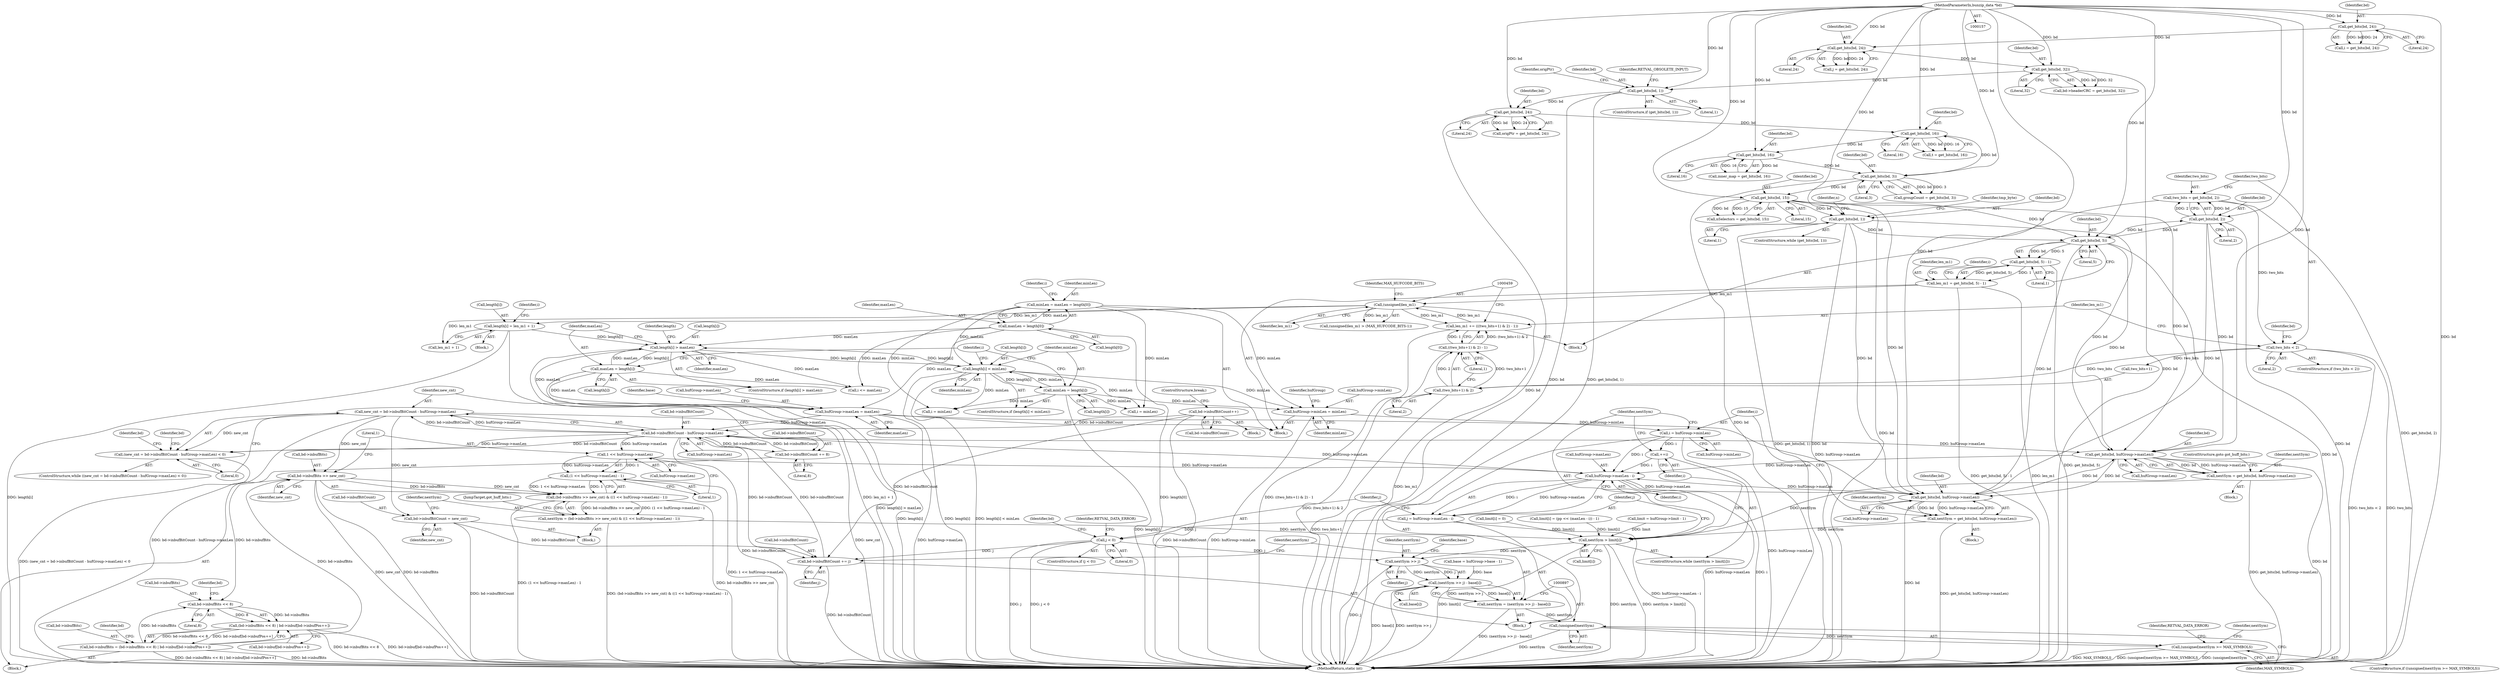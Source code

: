 digraph "0_busybox_0402cb32df015d9372578e3db27db47b33d5c7b0@integer" {
"1000773" [label="(Call,new_cnt = bd->inbufBitCount - hufGroup->maxLen)"];
"1000775" [label="(Call,bd->inbufBitCount - hufGroup->maxLen)"];
"1000880" [label="(Call,bd->inbufBitCount += j)"];
"1000875" [label="(Call,j < 0)"];
"1000867" [label="(Call,j = hufGroup->maxLen - i)"];
"1000869" [label="(Call,hufGroup->maxLen - i)"];
"1000849" [label="(Call,get_bits(bd, hufGroup->maxLen))"];
"1000375" [label="(Call,get_bits(bd, 1))"];
"1000351" [label="(Call,get_bits(bd, 15))"];
"1000322" [label="(Call,get_bits(bd, 3))"];
"1000283" [label="(Call,get_bits(bd, 16))"];
"1000268" [label="(Call,get_bits(bd, 16))"];
"1000249" [label="(Call,get_bits(bd, 24))"];
"1000242" [label="(Call,get_bits(bd, 1))"];
"1000218" [label="(Call,get_bits(bd, 32))"];
"1000211" [label="(Call,get_bits(bd, 24))"];
"1000206" [label="(Call,get_bits(bd, 24))"];
"1000158" [label="(MethodParameterIn,bunzip_data *bd)"];
"1000795" [label="(Call,get_bits(bd, hufGroup->maxLen))"];
"1000439" [label="(Call,get_bits(bd, 5))"];
"1000468" [label="(Call,get_bits(bd, 2))"];
"1000549" [label="(Call,hufGroup->maxLen = maxLen)"];
"1000515" [label="(Call,length[i] > maxLen)"];
"1000527" [label="(Call,length[i] < minLen)"];
"1000532" [label="(Call,minLen = length[i])"];
"1000497" [label="(Call,minLen = maxLen = length[0])"];
"1000499" [label="(Call,maxLen = length[0])"];
"1000490" [label="(Call,length[i] = len_m1 + 1)"];
"1000458" [label="(Call,(unsigned)len_m1)"];
"1000436" [label="(Call,len_m1 = get_bits(bd, 5) - 1)"];
"1000438" [label="(Call,get_bits(bd, 5) - 1)"];
"1000481" [label="(Call,len_m1 += (((two_bits+1) & 2) - 1))"];
"1000483" [label="(Call,((two_bits+1) & 2) - 1)"];
"1000484" [label="(Call,(two_bits+1) & 2)"];
"1000472" [label="(Call,two_bits < 2)"];
"1000466" [label="(Call,two_bits = get_bits(bd, 2))"];
"1000520" [label="(Call,maxLen = length[i])"];
"1000838" [label="(Call,1 << hufGroup->maxLen)"];
"1000865" [label="(Call,++i)"];
"1000854" [label="(Call,i = hufGroup->minLen)"];
"1000544" [label="(Call,hufGroup->minLen = minLen)"];
"1000476" [label="(Call,bd->inbufBitCount++)"];
"1000824" [label="(Call,bd->inbufBitCount = new_cnt)"];
"1000773" [label="(Call,new_cnt = bd->inbufBitCount - hufGroup->maxLen)"];
"1000819" [label="(Call,bd->inbufBitCount += 8)"];
"1000772" [label="(Call,(new_cnt = bd->inbufBitCount - hufGroup->maxLen) < 0)"];
"1000832" [label="(Call,bd->inbufBits >> new_cnt)"];
"1000806" [label="(Call,bd->inbufBits << 8)"];
"1000805" [label="(Call,(bd->inbufBits << 8) | bd->inbuf[bd->inbufPos++])"];
"1000801" [label="(Call,bd->inbufBits = (bd->inbufBits << 8) | bd->inbuf[bd->inbufPos++])"];
"1000831" [label="(Call,(bd->inbufBits >> new_cnt) & ((1 << hufGroup->maxLen) - 1))"];
"1000829" [label="(Call,nextSym = (bd->inbufBits >> new_cnt) & ((1 << hufGroup->maxLen) - 1))"];
"1000860" [label="(Call,nextSym > limit[i])"];
"1000888" [label="(Call,nextSym >> j)"];
"1000887" [label="(Call,(nextSym >> j) - base[i])"];
"1000885" [label="(Call,nextSym = (nextSym >> j) - base[i])"];
"1000896" [label="(Call,(unsigned)nextSym)"];
"1000895" [label="(Call,(unsigned)nextSym >= MAX_SYMBOLS)"];
"1000793" [label="(Call,nextSym = get_bits(bd, hufGroup->maxLen))"];
"1000847" [label="(Call,nextSym = get_bits(bd, hufGroup->maxLen))"];
"1000837" [label="(Call,(1 << hufGroup->maxLen) - 1)"];
"1000457" [label="(Call,(unsigned)len_m1 > (MAX_HUFCODE_BITS-1))"];
"1000351" [label="(Call,get_bits(bd, 15))"];
"1000440" [label="(Identifier,bd)"];
"1000429" [label="(Block,)"];
"1000499" [label="(Call,maxLen = length[0])"];
"1000794" [label="(Identifier,nextSym)"];
"1000873" [label="(Identifier,i)"];
"1000884" [label="(Identifier,j)"];
"1000320" [label="(Call,groupCount = get_bits(bd, 3))"];
"1000218" [label="(Call,get_bits(bd, 32))"];
"1000779" [label="(Call,hufGroup->maxLen)"];
"1000813" [label="(Identifier,bd)"];
"1000819" [label="(Call,bd->inbufBitCount += 8)"];
"1000521" [label="(Identifier,maxLen)"];
"1000793" [label="(Call,nextSym = get_bits(bd, hufGroup->maxLen))"];
"1000497" [label="(Call,minLen = maxLen = length[0])"];
"1001177" [label="(MethodReturn,static int)"];
"1000782" [label="(Literal,0)"];
"1000377" [label="(Literal,1)"];
"1000284" [label="(Identifier,bd)"];
"1000836" [label="(Identifier,new_cnt)"];
"1000219" [label="(Identifier,bd)"];
"1000877" [label="(Literal,0)"];
"1000374" [label="(ControlStructure,while (get_bits(bd, 1)))"];
"1000281" [label="(Call,inner_map = get_bits(bd, 16))"];
"1000204" [label="(Call,i = get_bits(bd, 24))"];
"1000555" [label="(Identifier,base)"];
"1000478" [label="(Identifier,bd)"];
"1000248" [label="(Identifier,origPtr)"];
"1000572" [label="(Call,i = minLen)"];
"1000807" [label="(Call,bd->inbufBits)"];
"1000831" [label="(Call,(bd->inbufBits >> new_cnt) & ((1 << hufGroup->maxLen) - 1))"];
"1000861" [label="(Identifier,nextSym)"];
"1000207" [label="(Identifier,bd)"];
"1000801" [label="(Call,bd->inbufBits = (bd->inbufBits << 8) | bd->inbuf[bd->inbufPos++])"];
"1000498" [label="(Identifier,minLen)"];
"1000482" [label="(Identifier,len_m1)"];
"1000375" [label="(Call,get_bits(bd, 1))"];
"1000481" [label="(Call,len_m1 += (((two_bits+1) & 2) - 1))"];
"1000859" [label="(ControlStructure,while (nextSym > limit[i]))"];
"1000251" [label="(Literal,24)"];
"1000811" [label="(Call,bd->inbuf[bd->inbufPos++])"];
"1000800" [label="(ControlStructure,goto got_huff_bits;)"];
"1000532" [label="(Call,minLen = length[i])"];
"1000488" [label="(Literal,2)"];
"1000529" [label="(Identifier,length)"];
"1000865" [label="(Call,++i)"];
"1000458" [label="(Call,(unsigned)len_m1)"];
"1000843" [label="(Literal,1)"];
"1000467" [label="(Identifier,two_bits)"];
"1000860" [label="(Call,nextSym > limit[i])"];
"1000856" [label="(Call,hufGroup->minLen)"];
"1000550" [label="(Call,hufGroup->maxLen)"];
"1000773" [label="(Call,new_cnt = bd->inbufBitCount - hufGroup->maxLen)"];
"1000512" [label="(Identifier,i)"];
"1000501" [label="(Call,length[0])"];
"1000548" [label="(Identifier,minLen)"];
"1000451" [label="(Identifier,i)"];
"1000783" [label="(Block,)"];
"1000810" [label="(Literal,8)"];
"1000832" [label="(Call,bd->inbufBits >> new_cnt)"];
"1000441" [label="(Literal,5)"];
"1000466" [label="(Call,two_bits = get_bits(bd, 2))"];
"1000526" [label="(ControlStructure,if (length[i] < minLen))"];
"1000527" [label="(Call,length[i] < minLen)"];
"1000888" [label="(Call,nextSym >> j)"];
"1000211" [label="(Call,get_bits(bd, 24))"];
"1000491" [label="(Call,length[i])"];
"1000551" [label="(Identifier,hufGroup)"];
"1000775" [label="(Call,bd->inbufBitCount - hufGroup->maxLen)"];
"1000477" [label="(Call,bd->inbufBitCount)"];
"1000323" [label="(Identifier,bd)"];
"1000476" [label="(Call,bd->inbufBitCount++)"];
"1000353" [label="(Literal,15)"];
"1000903" [label="(Identifier,nextSym)"];
"1000838" [label="(Call,1 << hufGroup->maxLen)"];
"1000437" [label="(Identifier,len_m1)"];
"1000823" [label="(Literal,8)"];
"1000806" [label="(Call,bd->inbufBits << 8)"];
"1000285" [label="(Literal,16)"];
"1000635" [label="(Call,i = minLen)"];
"1000776" [label="(Call,bd->inbufBitCount)"];
"1000854" [label="(Call,i = hufGroup->minLen)"];
"1000250" [label="(Identifier,bd)"];
"1000494" [label="(Call,len_m1 + 1)"];
"1000462" [label="(Identifier,MAX_HUFCODE_BITS)"];
"1000889" [label="(Identifier,nextSym)"];
"1000802" [label="(Call,bd->inbufBits)"];
"1000352" [label="(Identifier,bd)"];
"1000894" [label="(ControlStructure,if ((unsigned)nextSym >= MAX_SYMBOLS))"];
"1000881" [label="(Call,bd->inbufBitCount)"];
"1000880" [label="(Call,bd->inbufBitCount += j)"];
"1000729" [label="(Block,)"];
"1000826" [label="(Identifier,bd)"];
"1000896" [label="(Call,(unsigned)nextSym)"];
"1000821" [label="(Identifier,bd)"];
"1000376" [label="(Identifier,bd)"];
"1000474" [label="(Literal,2)"];
"1000774" [label="(Identifier,new_cnt)"];
"1000850" [label="(Identifier,bd)"];
"1000901" [label="(Identifier,RETVAL_DATA_ERROR)"];
"1000886" [label="(Identifier,nextSym)"];
"1000787" [label="(Identifier,bd)"];
"1000820" [label="(Call,bd->inbufBitCount)"];
"1000824" [label="(Call,bd->inbufBitCount = new_cnt)"];
"1000268" [label="(Call,get_bits(bd, 16))"];
"1000553" [label="(Identifier,maxLen)"];
"1000898" [label="(Identifier,nextSym)"];
"1000797" [label="(Call,hufGroup->maxLen)"];
"1000533" [label="(Identifier,minLen)"];
"1000870" [label="(Call,hufGroup->maxLen)"];
"1000249" [label="(Call,get_bits(bd, 24))"];
"1000837" [label="(Call,(1 << hufGroup->maxLen) - 1)"];
"1000515" [label="(Call,length[i] > maxLen)"];
"1000506" [label="(Identifier,i)"];
"1000485" [label="(Call,two_bits+1)"];
"1000847" [label="(Call,nextSym = get_bits(bd, hufGroup->maxLen))"];
"1000322" [label="(Call,get_bits(bd, 3))"];
"1000520" [label="(Call,maxLen = length[i])"];
"1000206" [label="(Call,get_bits(bd, 24))"];
"1000846" [label="(Block,)"];
"1000830" [label="(Identifier,nextSym)"];
"1000855" [label="(Identifier,i)"];
"1000241" [label="(ControlStructure,if (get_bits(bd, 1)))"];
"1000544" [label="(Call,hufGroup->minLen = minLen)"];
"1000471" [label="(ControlStructure,if (two_bits < 2))"];
"1000209" [label="(Call,j = get_bits(bd, 24))"];
"1000549" [label="(Call,hufGroup->maxLen = maxLen)"];
"1000575" [label="(Call,i <= maxLen)"];
"1000868" [label="(Identifier,j)"];
"1000454" [label="(Block,)"];
"1000825" [label="(Call,bd->inbufBitCount)"];
"1000805" [label="(Call,(bd->inbufBits << 8) | bd->inbuf[bd->inbufPos++])"];
"1000892" [label="(Identifier,base)"];
"1000244" [label="(Literal,1)"];
"1000243" [label="(Identifier,bd)"];
"1000849" [label="(Call,get_bits(bd, hufGroup->maxLen))"];
"1000875" [label="(Call,j < 0)"];
"1000439" [label="(Call,get_bits(bd, 5))"];
"1000470" [label="(Literal,2)"];
"1000436" [label="(Call,len_m1 = get_bits(bd, 5) - 1)"];
"1000752" [label="(Call,base = hufGroup->base - 1)"];
"1000381" [label="(Identifier,n)"];
"1000890" [label="(Identifier,j)"];
"1000876" [label="(Identifier,j)"];
"1000844" [label="(JumpTarget,got_huff_bits:)"];
"1000586" [label="(Call,limit[i] = 0)"];
"1000445" [label="(Identifier,i)"];
"1000869" [label="(Call,hufGroup->maxLen - i)"];
"1000848" [label="(Identifier,nextSym)"];
"1000158" [label="(MethodParameterIn,bunzip_data *bd)"];
"1000349" [label="(Call,nSelectors = get_bits(bd, 15))"];
"1000468" [label="(Call,get_bits(bd, 2))"];
"1000469" [label="(Identifier,bd)"];
"1000490" [label="(Call,length[i] = len_m1 + 1)"];
"1000833" [label="(Call,bd->inbufBits)"];
"1000214" [label="(Call,bd->headerCRC = get_bits(bd, 32))"];
"1000519" [label="(Identifier,maxLen)"];
"1000828" [label="(Identifier,new_cnt)"];
"1000531" [label="(Identifier,minLen)"];
"1000769" [label="(Block,)"];
"1000220" [label="(Literal,32)"];
"1000269" [label="(Identifier,bd)"];
"1000246" [label="(Identifier,RETVAL_OBSOLETE_INPUT)"];
"1000866" [label="(Identifier,i)"];
"1000438" [label="(Call,get_bits(bd, 5) - 1)"];
"1000528" [label="(Call,length[i])"];
"1000772" [label="(Call,(new_cnt = bd->inbufBitCount - hufGroup->maxLen) < 0)"];
"1000208" [label="(Literal,24)"];
"1000516" [label="(Call,length[i])"];
"1000489" [label="(Literal,1)"];
"1000867" [label="(Call,j = hufGroup->maxLen - i)"];
"1000651" [label="(Call,limit[i] = (pp << (maxLen - i)) - 1)"];
"1000475" [label="(Block,)"];
"1000874" [label="(ControlStructure,if (j < 0))"];
"1000483" [label="(Call,((two_bits+1) & 2) - 1)"];
"1000472" [label="(Call,two_bits < 2)"];
"1000522" [label="(Call,length[i])"];
"1000829" [label="(Call,nextSym = (bd->inbufBits >> new_cnt) & ((1 << hufGroup->maxLen) - 1))"];
"1000270" [label="(Literal,16)"];
"1000879" [label="(Identifier,RETVAL_DATA_ERROR)"];
"1000895" [label="(Call,(unsigned)nextSym >= MAX_SYMBOLS)"];
"1000514" [label="(ControlStructure,if (length[i] > maxLen))"];
"1000213" [label="(Literal,24)"];
"1000545" [label="(Call,hufGroup->minLen)"];
"1000891" [label="(Call,base[i])"];
"1000882" [label="(Identifier,bd)"];
"1000851" [label="(Call,hufGroup->maxLen)"];
"1000324" [label="(Literal,3)"];
"1000473" [label="(Identifier,two_bits)"];
"1000885" [label="(Call,nextSym = (nextSym >> j) - base[i])"];
"1000792" [label="(Block,)"];
"1000388" [label="(Identifier,tmp_byte)"];
"1000442" [label="(Literal,1)"];
"1000242" [label="(Call,get_bits(bd, 1))"];
"1000534" [label="(Call,length[i])"];
"1000839" [label="(Literal,1)"];
"1000212" [label="(Identifier,bd)"];
"1000840" [label="(Call,hufGroup->maxLen)"];
"1000460" [label="(Identifier,len_m1)"];
"1000887" [label="(Call,(nextSym >> j) - base[i])"];
"1000500" [label="(Identifier,maxLen)"];
"1000247" [label="(Call,origPtr = get_bits(bd, 24))"];
"1000480" [label="(ControlStructure,break;)"];
"1000283" [label="(Call,get_bits(bd, 16))"];
"1000266" [label="(Call,t = get_bits(bd, 16))"];
"1000795" [label="(Call,get_bits(bd, hufGroup->maxLen))"];
"1000759" [label="(Call,limit = hufGroup->limit - 1)"];
"1000899" [label="(Identifier,MAX_SYMBOLS)"];
"1000484" [label="(Call,(two_bits+1) & 2)"];
"1000771" [label="(ControlStructure,while ((new_cnt = bd->inbufBitCount - hufGroup->maxLen) < 0))"];
"1000796" [label="(Identifier,bd)"];
"1000862" [label="(Call,limit[i])"];
"1000452" [label="(Block,)"];
"1000773" -> "1000772"  [label="AST: "];
"1000773" -> "1000775"  [label="CFG: "];
"1000774" -> "1000773"  [label="AST: "];
"1000775" -> "1000773"  [label="AST: "];
"1000782" -> "1000773"  [label="CFG: "];
"1000773" -> "1001177"  [label="DDG: new_cnt"];
"1000773" -> "1001177"  [label="DDG: bd->inbufBitCount - hufGroup->maxLen"];
"1000773" -> "1000772"  [label="DDG: new_cnt"];
"1000775" -> "1000773"  [label="DDG: bd->inbufBitCount"];
"1000775" -> "1000773"  [label="DDG: hufGroup->maxLen"];
"1000773" -> "1000824"  [label="DDG: new_cnt"];
"1000773" -> "1000832"  [label="DDG: new_cnt"];
"1000775" -> "1000779"  [label="CFG: "];
"1000776" -> "1000775"  [label="AST: "];
"1000779" -> "1000775"  [label="AST: "];
"1000775" -> "1001177"  [label="DDG: bd->inbufBitCount"];
"1000775" -> "1000772"  [label="DDG: bd->inbufBitCount"];
"1000775" -> "1000772"  [label="DDG: hufGroup->maxLen"];
"1000880" -> "1000775"  [label="DDG: bd->inbufBitCount"];
"1000819" -> "1000775"  [label="DDG: bd->inbufBitCount"];
"1000476" -> "1000775"  [label="DDG: bd->inbufBitCount"];
"1000549" -> "1000775"  [label="DDG: hufGroup->maxLen"];
"1000869" -> "1000775"  [label="DDG: hufGroup->maxLen"];
"1000775" -> "1000795"  [label="DDG: hufGroup->maxLen"];
"1000775" -> "1000819"  [label="DDG: bd->inbufBitCount"];
"1000775" -> "1000838"  [label="DDG: hufGroup->maxLen"];
"1000775" -> "1000880"  [label="DDG: bd->inbufBitCount"];
"1000880" -> "1000729"  [label="AST: "];
"1000880" -> "1000884"  [label="CFG: "];
"1000881" -> "1000880"  [label="AST: "];
"1000884" -> "1000880"  [label="AST: "];
"1000886" -> "1000880"  [label="CFG: "];
"1000880" -> "1001177"  [label="DDG: bd->inbufBitCount"];
"1000875" -> "1000880"  [label="DDG: j"];
"1000476" -> "1000880"  [label="DDG: bd->inbufBitCount"];
"1000824" -> "1000880"  [label="DDG: bd->inbufBitCount"];
"1000875" -> "1000874"  [label="AST: "];
"1000875" -> "1000877"  [label="CFG: "];
"1000876" -> "1000875"  [label="AST: "];
"1000877" -> "1000875"  [label="AST: "];
"1000879" -> "1000875"  [label="CFG: "];
"1000882" -> "1000875"  [label="CFG: "];
"1000875" -> "1001177"  [label="DDG: j"];
"1000875" -> "1001177"  [label="DDG: j < 0"];
"1000867" -> "1000875"  [label="DDG: j"];
"1000875" -> "1000888"  [label="DDG: j"];
"1000867" -> "1000729"  [label="AST: "];
"1000867" -> "1000869"  [label="CFG: "];
"1000868" -> "1000867"  [label="AST: "];
"1000869" -> "1000867"  [label="AST: "];
"1000876" -> "1000867"  [label="CFG: "];
"1000867" -> "1001177"  [label="DDG: hufGroup->maxLen - i"];
"1000869" -> "1000867"  [label="DDG: hufGroup->maxLen"];
"1000869" -> "1000867"  [label="DDG: i"];
"1000869" -> "1000873"  [label="CFG: "];
"1000870" -> "1000869"  [label="AST: "];
"1000873" -> "1000869"  [label="AST: "];
"1000869" -> "1001177"  [label="DDG: hufGroup->maxLen"];
"1000869" -> "1001177"  [label="DDG: i"];
"1000869" -> "1000849"  [label="DDG: hufGroup->maxLen"];
"1000849" -> "1000869"  [label="DDG: hufGroup->maxLen"];
"1000838" -> "1000869"  [label="DDG: hufGroup->maxLen"];
"1000795" -> "1000869"  [label="DDG: hufGroup->maxLen"];
"1000865" -> "1000869"  [label="DDG: i"];
"1000854" -> "1000869"  [label="DDG: i"];
"1000849" -> "1000847"  [label="AST: "];
"1000849" -> "1000851"  [label="CFG: "];
"1000850" -> "1000849"  [label="AST: "];
"1000851" -> "1000849"  [label="AST: "];
"1000847" -> "1000849"  [label="CFG: "];
"1000849" -> "1001177"  [label="DDG: bd"];
"1000849" -> "1000795"  [label="DDG: bd"];
"1000849" -> "1000847"  [label="DDG: bd"];
"1000849" -> "1000847"  [label="DDG: hufGroup->maxLen"];
"1000375" -> "1000849"  [label="DDG: bd"];
"1000795" -> "1000849"  [label="DDG: bd"];
"1000439" -> "1000849"  [label="DDG: bd"];
"1000468" -> "1000849"  [label="DDG: bd"];
"1000351" -> "1000849"  [label="DDG: bd"];
"1000158" -> "1000849"  [label="DDG: bd"];
"1000549" -> "1000849"  [label="DDG: hufGroup->maxLen"];
"1000375" -> "1000374"  [label="AST: "];
"1000375" -> "1000377"  [label="CFG: "];
"1000376" -> "1000375"  [label="AST: "];
"1000377" -> "1000375"  [label="AST: "];
"1000381" -> "1000375"  [label="CFG: "];
"1000388" -> "1000375"  [label="CFG: "];
"1000375" -> "1001177"  [label="DDG: bd"];
"1000375" -> "1001177"  [label="DDG: get_bits(bd, 1)"];
"1000351" -> "1000375"  [label="DDG: bd"];
"1000158" -> "1000375"  [label="DDG: bd"];
"1000375" -> "1000439"  [label="DDG: bd"];
"1000375" -> "1000795"  [label="DDG: bd"];
"1000351" -> "1000349"  [label="AST: "];
"1000351" -> "1000353"  [label="CFG: "];
"1000352" -> "1000351"  [label="AST: "];
"1000353" -> "1000351"  [label="AST: "];
"1000349" -> "1000351"  [label="CFG: "];
"1000351" -> "1001177"  [label="DDG: bd"];
"1000351" -> "1000349"  [label="DDG: bd"];
"1000351" -> "1000349"  [label="DDG: 15"];
"1000322" -> "1000351"  [label="DDG: bd"];
"1000158" -> "1000351"  [label="DDG: bd"];
"1000351" -> "1000439"  [label="DDG: bd"];
"1000351" -> "1000795"  [label="DDG: bd"];
"1000322" -> "1000320"  [label="AST: "];
"1000322" -> "1000324"  [label="CFG: "];
"1000323" -> "1000322"  [label="AST: "];
"1000324" -> "1000322"  [label="AST: "];
"1000320" -> "1000322"  [label="CFG: "];
"1000322" -> "1001177"  [label="DDG: bd"];
"1000322" -> "1000320"  [label="DDG: bd"];
"1000322" -> "1000320"  [label="DDG: 3"];
"1000283" -> "1000322"  [label="DDG: bd"];
"1000268" -> "1000322"  [label="DDG: bd"];
"1000158" -> "1000322"  [label="DDG: bd"];
"1000283" -> "1000281"  [label="AST: "];
"1000283" -> "1000285"  [label="CFG: "];
"1000284" -> "1000283"  [label="AST: "];
"1000285" -> "1000283"  [label="AST: "];
"1000281" -> "1000283"  [label="CFG: "];
"1000283" -> "1000281"  [label="DDG: bd"];
"1000283" -> "1000281"  [label="DDG: 16"];
"1000268" -> "1000283"  [label="DDG: bd"];
"1000158" -> "1000283"  [label="DDG: bd"];
"1000268" -> "1000266"  [label="AST: "];
"1000268" -> "1000270"  [label="CFG: "];
"1000269" -> "1000268"  [label="AST: "];
"1000270" -> "1000268"  [label="AST: "];
"1000266" -> "1000268"  [label="CFG: "];
"1000268" -> "1000266"  [label="DDG: bd"];
"1000268" -> "1000266"  [label="DDG: 16"];
"1000249" -> "1000268"  [label="DDG: bd"];
"1000158" -> "1000268"  [label="DDG: bd"];
"1000249" -> "1000247"  [label="AST: "];
"1000249" -> "1000251"  [label="CFG: "];
"1000250" -> "1000249"  [label="AST: "];
"1000251" -> "1000249"  [label="AST: "];
"1000247" -> "1000249"  [label="CFG: "];
"1000249" -> "1001177"  [label="DDG: bd"];
"1000249" -> "1000247"  [label="DDG: bd"];
"1000249" -> "1000247"  [label="DDG: 24"];
"1000242" -> "1000249"  [label="DDG: bd"];
"1000158" -> "1000249"  [label="DDG: bd"];
"1000242" -> "1000241"  [label="AST: "];
"1000242" -> "1000244"  [label="CFG: "];
"1000243" -> "1000242"  [label="AST: "];
"1000244" -> "1000242"  [label="AST: "];
"1000246" -> "1000242"  [label="CFG: "];
"1000248" -> "1000242"  [label="CFG: "];
"1000242" -> "1001177"  [label="DDG: get_bits(bd, 1)"];
"1000242" -> "1001177"  [label="DDG: bd"];
"1000218" -> "1000242"  [label="DDG: bd"];
"1000158" -> "1000242"  [label="DDG: bd"];
"1000218" -> "1000214"  [label="AST: "];
"1000218" -> "1000220"  [label="CFG: "];
"1000219" -> "1000218"  [label="AST: "];
"1000220" -> "1000218"  [label="AST: "];
"1000214" -> "1000218"  [label="CFG: "];
"1000218" -> "1001177"  [label="DDG: bd"];
"1000218" -> "1000214"  [label="DDG: bd"];
"1000218" -> "1000214"  [label="DDG: 32"];
"1000211" -> "1000218"  [label="DDG: bd"];
"1000158" -> "1000218"  [label="DDG: bd"];
"1000211" -> "1000209"  [label="AST: "];
"1000211" -> "1000213"  [label="CFG: "];
"1000212" -> "1000211"  [label="AST: "];
"1000213" -> "1000211"  [label="AST: "];
"1000209" -> "1000211"  [label="CFG: "];
"1000211" -> "1000209"  [label="DDG: bd"];
"1000211" -> "1000209"  [label="DDG: 24"];
"1000206" -> "1000211"  [label="DDG: bd"];
"1000158" -> "1000211"  [label="DDG: bd"];
"1000206" -> "1000204"  [label="AST: "];
"1000206" -> "1000208"  [label="CFG: "];
"1000207" -> "1000206"  [label="AST: "];
"1000208" -> "1000206"  [label="AST: "];
"1000204" -> "1000206"  [label="CFG: "];
"1000206" -> "1000204"  [label="DDG: bd"];
"1000206" -> "1000204"  [label="DDG: 24"];
"1000158" -> "1000206"  [label="DDG: bd"];
"1000158" -> "1000157"  [label="AST: "];
"1000158" -> "1001177"  [label="DDG: bd"];
"1000158" -> "1000439"  [label="DDG: bd"];
"1000158" -> "1000468"  [label="DDG: bd"];
"1000158" -> "1000795"  [label="DDG: bd"];
"1000795" -> "1000793"  [label="AST: "];
"1000795" -> "1000797"  [label="CFG: "];
"1000796" -> "1000795"  [label="AST: "];
"1000797" -> "1000795"  [label="AST: "];
"1000793" -> "1000795"  [label="CFG: "];
"1000795" -> "1001177"  [label="DDG: bd"];
"1000795" -> "1000793"  [label="DDG: bd"];
"1000795" -> "1000793"  [label="DDG: hufGroup->maxLen"];
"1000439" -> "1000795"  [label="DDG: bd"];
"1000468" -> "1000795"  [label="DDG: bd"];
"1000439" -> "1000438"  [label="AST: "];
"1000439" -> "1000441"  [label="CFG: "];
"1000440" -> "1000439"  [label="AST: "];
"1000441" -> "1000439"  [label="AST: "];
"1000442" -> "1000439"  [label="CFG: "];
"1000439" -> "1001177"  [label="DDG: bd"];
"1000439" -> "1000438"  [label="DDG: bd"];
"1000439" -> "1000438"  [label="DDG: 5"];
"1000468" -> "1000439"  [label="DDG: bd"];
"1000439" -> "1000468"  [label="DDG: bd"];
"1000468" -> "1000466"  [label="AST: "];
"1000468" -> "1000470"  [label="CFG: "];
"1000469" -> "1000468"  [label="AST: "];
"1000470" -> "1000468"  [label="AST: "];
"1000466" -> "1000468"  [label="CFG: "];
"1000468" -> "1001177"  [label="DDG: bd"];
"1000468" -> "1000466"  [label="DDG: bd"];
"1000468" -> "1000466"  [label="DDG: 2"];
"1000549" -> "1000429"  [label="AST: "];
"1000549" -> "1000553"  [label="CFG: "];
"1000550" -> "1000549"  [label="AST: "];
"1000553" -> "1000549"  [label="AST: "];
"1000555" -> "1000549"  [label="CFG: "];
"1000549" -> "1001177"  [label="DDG: hufGroup->maxLen"];
"1000515" -> "1000549"  [label="DDG: maxLen"];
"1000499" -> "1000549"  [label="DDG: maxLen"];
"1000520" -> "1000549"  [label="DDG: maxLen"];
"1000515" -> "1000514"  [label="AST: "];
"1000515" -> "1000519"  [label="CFG: "];
"1000516" -> "1000515"  [label="AST: "];
"1000519" -> "1000515"  [label="AST: "];
"1000521" -> "1000515"  [label="CFG: "];
"1000529" -> "1000515"  [label="CFG: "];
"1000515" -> "1001177"  [label="DDG: length[i] > maxLen"];
"1000527" -> "1000515"  [label="DDG: length[i]"];
"1000490" -> "1000515"  [label="DDG: length[i]"];
"1000499" -> "1000515"  [label="DDG: maxLen"];
"1000520" -> "1000515"  [label="DDG: maxLen"];
"1000515" -> "1000520"  [label="DDG: length[i]"];
"1000515" -> "1000527"  [label="DDG: length[i]"];
"1000515" -> "1000575"  [label="DDG: maxLen"];
"1000527" -> "1000526"  [label="AST: "];
"1000527" -> "1000531"  [label="CFG: "];
"1000528" -> "1000527"  [label="AST: "];
"1000531" -> "1000527"  [label="AST: "];
"1000533" -> "1000527"  [label="CFG: "];
"1000512" -> "1000527"  [label="CFG: "];
"1000527" -> "1001177"  [label="DDG: length[i]"];
"1000527" -> "1001177"  [label="DDG: length[i] < minLen"];
"1000532" -> "1000527"  [label="DDG: minLen"];
"1000497" -> "1000527"  [label="DDG: minLen"];
"1000527" -> "1000532"  [label="DDG: length[i]"];
"1000527" -> "1000544"  [label="DDG: minLen"];
"1000527" -> "1000572"  [label="DDG: minLen"];
"1000527" -> "1000635"  [label="DDG: minLen"];
"1000532" -> "1000526"  [label="AST: "];
"1000532" -> "1000534"  [label="CFG: "];
"1000533" -> "1000532"  [label="AST: "];
"1000534" -> "1000532"  [label="AST: "];
"1000512" -> "1000532"  [label="CFG: "];
"1000532" -> "1001177"  [label="DDG: length[i]"];
"1000532" -> "1000544"  [label="DDG: minLen"];
"1000532" -> "1000572"  [label="DDG: minLen"];
"1000532" -> "1000635"  [label="DDG: minLen"];
"1000497" -> "1000429"  [label="AST: "];
"1000497" -> "1000499"  [label="CFG: "];
"1000498" -> "1000497"  [label="AST: "];
"1000499" -> "1000497"  [label="AST: "];
"1000506" -> "1000497"  [label="CFG: "];
"1000499" -> "1000497"  [label="DDG: maxLen"];
"1000497" -> "1000544"  [label="DDG: minLen"];
"1000497" -> "1000572"  [label="DDG: minLen"];
"1000497" -> "1000635"  [label="DDG: minLen"];
"1000499" -> "1000501"  [label="CFG: "];
"1000500" -> "1000499"  [label="AST: "];
"1000501" -> "1000499"  [label="AST: "];
"1000499" -> "1001177"  [label="DDG: length[0]"];
"1000499" -> "1000575"  [label="DDG: maxLen"];
"1000490" -> "1000452"  [label="AST: "];
"1000490" -> "1000494"  [label="CFG: "];
"1000491" -> "1000490"  [label="AST: "];
"1000494" -> "1000490"  [label="AST: "];
"1000451" -> "1000490"  [label="CFG: "];
"1000490" -> "1001177"  [label="DDG: len_m1 + 1"];
"1000490" -> "1001177"  [label="DDG: length[i]"];
"1000458" -> "1000490"  [label="DDG: len_m1"];
"1000458" -> "1000457"  [label="AST: "];
"1000458" -> "1000460"  [label="CFG: "];
"1000459" -> "1000458"  [label="AST: "];
"1000460" -> "1000458"  [label="AST: "];
"1000462" -> "1000458"  [label="CFG: "];
"1000458" -> "1001177"  [label="DDG: len_m1"];
"1000458" -> "1000457"  [label="DDG: len_m1"];
"1000436" -> "1000458"  [label="DDG: len_m1"];
"1000481" -> "1000458"  [label="DDG: len_m1"];
"1000458" -> "1000481"  [label="DDG: len_m1"];
"1000458" -> "1000494"  [label="DDG: len_m1"];
"1000436" -> "1000429"  [label="AST: "];
"1000436" -> "1000438"  [label="CFG: "];
"1000437" -> "1000436"  [label="AST: "];
"1000438" -> "1000436"  [label="AST: "];
"1000445" -> "1000436"  [label="CFG: "];
"1000436" -> "1001177"  [label="DDG: len_m1"];
"1000436" -> "1001177"  [label="DDG: get_bits(bd, 5) - 1"];
"1000438" -> "1000436"  [label="DDG: get_bits(bd, 5)"];
"1000438" -> "1000436"  [label="DDG: 1"];
"1000438" -> "1000442"  [label="CFG: "];
"1000442" -> "1000438"  [label="AST: "];
"1000438" -> "1001177"  [label="DDG: get_bits(bd, 5)"];
"1000481" -> "1000454"  [label="AST: "];
"1000481" -> "1000483"  [label="CFG: "];
"1000482" -> "1000481"  [label="AST: "];
"1000483" -> "1000481"  [label="AST: "];
"1000459" -> "1000481"  [label="CFG: "];
"1000481" -> "1001177"  [label="DDG: ((two_bits+1) & 2) - 1"];
"1000483" -> "1000481"  [label="DDG: (two_bits+1) & 2"];
"1000483" -> "1000481"  [label="DDG: 1"];
"1000483" -> "1000489"  [label="CFG: "];
"1000484" -> "1000483"  [label="AST: "];
"1000489" -> "1000483"  [label="AST: "];
"1000483" -> "1001177"  [label="DDG: (two_bits+1) & 2"];
"1000484" -> "1000483"  [label="DDG: two_bits+1"];
"1000484" -> "1000483"  [label="DDG: 2"];
"1000484" -> "1000488"  [label="CFG: "];
"1000485" -> "1000484"  [label="AST: "];
"1000488" -> "1000484"  [label="AST: "];
"1000489" -> "1000484"  [label="CFG: "];
"1000484" -> "1001177"  [label="DDG: two_bits+1"];
"1000472" -> "1000484"  [label="DDG: two_bits"];
"1000472" -> "1000471"  [label="AST: "];
"1000472" -> "1000474"  [label="CFG: "];
"1000473" -> "1000472"  [label="AST: "];
"1000474" -> "1000472"  [label="AST: "];
"1000478" -> "1000472"  [label="CFG: "];
"1000482" -> "1000472"  [label="CFG: "];
"1000472" -> "1001177"  [label="DDG: two_bits < 2"];
"1000472" -> "1001177"  [label="DDG: two_bits"];
"1000466" -> "1000472"  [label="DDG: two_bits"];
"1000472" -> "1000485"  [label="DDG: two_bits"];
"1000466" -> "1000454"  [label="AST: "];
"1000467" -> "1000466"  [label="AST: "];
"1000473" -> "1000466"  [label="CFG: "];
"1000466" -> "1001177"  [label="DDG: get_bits(bd, 2)"];
"1000520" -> "1000514"  [label="AST: "];
"1000520" -> "1000522"  [label="CFG: "];
"1000521" -> "1000520"  [label="AST: "];
"1000522" -> "1000520"  [label="AST: "];
"1000512" -> "1000520"  [label="CFG: "];
"1000520" -> "1001177"  [label="DDG: length[i]"];
"1000520" -> "1000575"  [label="DDG: maxLen"];
"1000838" -> "1000837"  [label="AST: "];
"1000838" -> "1000840"  [label="CFG: "];
"1000839" -> "1000838"  [label="AST: "];
"1000840" -> "1000838"  [label="AST: "];
"1000843" -> "1000838"  [label="CFG: "];
"1000838" -> "1000837"  [label="DDG: 1"];
"1000838" -> "1000837"  [label="DDG: hufGroup->maxLen"];
"1000865" -> "1000859"  [label="AST: "];
"1000865" -> "1000866"  [label="CFG: "];
"1000866" -> "1000865"  [label="AST: "];
"1000861" -> "1000865"  [label="CFG: "];
"1000854" -> "1000865"  [label="DDG: i"];
"1000854" -> "1000729"  [label="AST: "];
"1000854" -> "1000856"  [label="CFG: "];
"1000855" -> "1000854"  [label="AST: "];
"1000856" -> "1000854"  [label="AST: "];
"1000861" -> "1000854"  [label="CFG: "];
"1000854" -> "1001177"  [label="DDG: hufGroup->minLen"];
"1000544" -> "1000854"  [label="DDG: hufGroup->minLen"];
"1000544" -> "1000429"  [label="AST: "];
"1000544" -> "1000548"  [label="CFG: "];
"1000545" -> "1000544"  [label="AST: "];
"1000548" -> "1000544"  [label="AST: "];
"1000551" -> "1000544"  [label="CFG: "];
"1000544" -> "1001177"  [label="DDG: hufGroup->minLen"];
"1000476" -> "1000475"  [label="AST: "];
"1000476" -> "1000477"  [label="CFG: "];
"1000477" -> "1000476"  [label="AST: "];
"1000480" -> "1000476"  [label="CFG: "];
"1000476" -> "1001177"  [label="DDG: bd->inbufBitCount"];
"1000824" -> "1000769"  [label="AST: "];
"1000824" -> "1000828"  [label="CFG: "];
"1000825" -> "1000824"  [label="AST: "];
"1000828" -> "1000824"  [label="AST: "];
"1000830" -> "1000824"  [label="CFG: "];
"1000824" -> "1001177"  [label="DDG: bd->inbufBitCount"];
"1000819" -> "1000783"  [label="AST: "];
"1000819" -> "1000823"  [label="CFG: "];
"1000820" -> "1000819"  [label="AST: "];
"1000823" -> "1000819"  [label="AST: "];
"1000774" -> "1000819"  [label="CFG: "];
"1000772" -> "1000771"  [label="AST: "];
"1000772" -> "1000782"  [label="CFG: "];
"1000782" -> "1000772"  [label="AST: "];
"1000787" -> "1000772"  [label="CFG: "];
"1000826" -> "1000772"  [label="CFG: "];
"1000772" -> "1001177"  [label="DDG: (new_cnt = bd->inbufBitCount - hufGroup->maxLen) < 0"];
"1000832" -> "1000831"  [label="AST: "];
"1000832" -> "1000836"  [label="CFG: "];
"1000833" -> "1000832"  [label="AST: "];
"1000836" -> "1000832"  [label="AST: "];
"1000839" -> "1000832"  [label="CFG: "];
"1000832" -> "1001177"  [label="DDG: bd->inbufBits"];
"1000832" -> "1001177"  [label="DDG: new_cnt"];
"1000832" -> "1000806"  [label="DDG: bd->inbufBits"];
"1000832" -> "1000831"  [label="DDG: bd->inbufBits"];
"1000832" -> "1000831"  [label="DDG: new_cnt"];
"1000801" -> "1000832"  [label="DDG: bd->inbufBits"];
"1000806" -> "1000805"  [label="AST: "];
"1000806" -> "1000810"  [label="CFG: "];
"1000807" -> "1000806"  [label="AST: "];
"1000810" -> "1000806"  [label="AST: "];
"1000813" -> "1000806"  [label="CFG: "];
"1000806" -> "1000805"  [label="DDG: bd->inbufBits"];
"1000806" -> "1000805"  [label="DDG: 8"];
"1000801" -> "1000806"  [label="DDG: bd->inbufBits"];
"1000805" -> "1000801"  [label="AST: "];
"1000805" -> "1000811"  [label="CFG: "];
"1000811" -> "1000805"  [label="AST: "];
"1000801" -> "1000805"  [label="CFG: "];
"1000805" -> "1001177"  [label="DDG: bd->inbufBits << 8"];
"1000805" -> "1001177"  [label="DDG: bd->inbuf[bd->inbufPos++]"];
"1000805" -> "1000801"  [label="DDG: bd->inbufBits << 8"];
"1000805" -> "1000801"  [label="DDG: bd->inbuf[bd->inbufPos++]"];
"1000801" -> "1000783"  [label="AST: "];
"1000802" -> "1000801"  [label="AST: "];
"1000821" -> "1000801"  [label="CFG: "];
"1000801" -> "1001177"  [label="DDG: (bd->inbufBits << 8) | bd->inbuf[bd->inbufPos++]"];
"1000801" -> "1001177"  [label="DDG: bd->inbufBits"];
"1000831" -> "1000829"  [label="AST: "];
"1000831" -> "1000837"  [label="CFG: "];
"1000837" -> "1000831"  [label="AST: "];
"1000829" -> "1000831"  [label="CFG: "];
"1000831" -> "1001177"  [label="DDG: bd->inbufBits >> new_cnt"];
"1000831" -> "1001177"  [label="DDG: (1 << hufGroup->maxLen) - 1"];
"1000831" -> "1000829"  [label="DDG: bd->inbufBits >> new_cnt"];
"1000831" -> "1000829"  [label="DDG: (1 << hufGroup->maxLen) - 1"];
"1000837" -> "1000831"  [label="DDG: 1 << hufGroup->maxLen"];
"1000837" -> "1000831"  [label="DDG: 1"];
"1000829" -> "1000769"  [label="AST: "];
"1000830" -> "1000829"  [label="AST: "];
"1000844" -> "1000829"  [label="CFG: "];
"1000829" -> "1001177"  [label="DDG: (bd->inbufBits >> new_cnt) & ((1 << hufGroup->maxLen) - 1)"];
"1000829" -> "1000860"  [label="DDG: nextSym"];
"1000860" -> "1000859"  [label="AST: "];
"1000860" -> "1000862"  [label="CFG: "];
"1000861" -> "1000860"  [label="AST: "];
"1000862" -> "1000860"  [label="AST: "];
"1000866" -> "1000860"  [label="CFG: "];
"1000868" -> "1000860"  [label="CFG: "];
"1000860" -> "1001177"  [label="DDG: nextSym > limit[i]"];
"1000860" -> "1001177"  [label="DDG: limit[i]"];
"1000860" -> "1001177"  [label="DDG: nextSym"];
"1000793" -> "1000860"  [label="DDG: nextSym"];
"1000847" -> "1000860"  [label="DDG: nextSym"];
"1000586" -> "1000860"  [label="DDG: limit[i]"];
"1000651" -> "1000860"  [label="DDG: limit[i]"];
"1000759" -> "1000860"  [label="DDG: limit"];
"1000860" -> "1000888"  [label="DDG: nextSym"];
"1000888" -> "1000887"  [label="AST: "];
"1000888" -> "1000890"  [label="CFG: "];
"1000889" -> "1000888"  [label="AST: "];
"1000890" -> "1000888"  [label="AST: "];
"1000892" -> "1000888"  [label="CFG: "];
"1000888" -> "1001177"  [label="DDG: j"];
"1000888" -> "1000887"  [label="DDG: nextSym"];
"1000888" -> "1000887"  [label="DDG: j"];
"1000887" -> "1000885"  [label="AST: "];
"1000887" -> "1000891"  [label="CFG: "];
"1000891" -> "1000887"  [label="AST: "];
"1000885" -> "1000887"  [label="CFG: "];
"1000887" -> "1001177"  [label="DDG: base[i]"];
"1000887" -> "1001177"  [label="DDG: nextSym >> j"];
"1000887" -> "1000885"  [label="DDG: nextSym >> j"];
"1000887" -> "1000885"  [label="DDG: base[i]"];
"1000752" -> "1000887"  [label="DDG: base"];
"1000885" -> "1000729"  [label="AST: "];
"1000886" -> "1000885"  [label="AST: "];
"1000897" -> "1000885"  [label="CFG: "];
"1000885" -> "1001177"  [label="DDG: (nextSym >> j) - base[i]"];
"1000885" -> "1000896"  [label="DDG: nextSym"];
"1000896" -> "1000895"  [label="AST: "];
"1000896" -> "1000898"  [label="CFG: "];
"1000897" -> "1000896"  [label="AST: "];
"1000898" -> "1000896"  [label="AST: "];
"1000899" -> "1000896"  [label="CFG: "];
"1000896" -> "1001177"  [label="DDG: nextSym"];
"1000896" -> "1000895"  [label="DDG: nextSym"];
"1000895" -> "1000894"  [label="AST: "];
"1000895" -> "1000899"  [label="CFG: "];
"1000899" -> "1000895"  [label="AST: "];
"1000901" -> "1000895"  [label="CFG: "];
"1000903" -> "1000895"  [label="CFG: "];
"1000895" -> "1001177"  [label="DDG: MAX_SYMBOLS"];
"1000895" -> "1001177"  [label="DDG: (unsigned)nextSym >= MAX_SYMBOLS"];
"1000895" -> "1001177"  [label="DDG: (unsigned)nextSym"];
"1000793" -> "1000792"  [label="AST: "];
"1000794" -> "1000793"  [label="AST: "];
"1000800" -> "1000793"  [label="CFG: "];
"1000793" -> "1001177"  [label="DDG: get_bits(bd, hufGroup->maxLen)"];
"1000847" -> "1000846"  [label="AST: "];
"1000848" -> "1000847"  [label="AST: "];
"1000855" -> "1000847"  [label="CFG: "];
"1000847" -> "1001177"  [label="DDG: get_bits(bd, hufGroup->maxLen)"];
"1000837" -> "1000843"  [label="CFG: "];
"1000843" -> "1000837"  [label="AST: "];
"1000837" -> "1001177"  [label="DDG: 1 << hufGroup->maxLen"];
}

